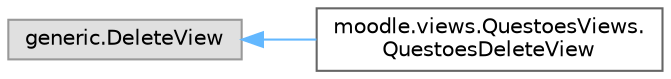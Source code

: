 digraph "Graphical Class Hierarchy"
{
 // INTERACTIVE_SVG=YES
 // LATEX_PDF_SIZE
  bgcolor="transparent";
  edge [fontname=Helvetica,fontsize=10,labelfontname=Helvetica,labelfontsize=10];
  node [fontname=Helvetica,fontsize=10,shape=box,height=0.2,width=0.4];
  rankdir="LR";
  Node0 [label="generic.DeleteView",height=0.2,width=0.4,color="grey60", fillcolor="#E0E0E0", style="filled",tooltip=" "];
  Node0 -> Node1 [dir="back",color="steelblue1",style="solid"];
  Node1 [label="moodle.views.QuestoesViews.\lQuestoesDeleteView",height=0.2,width=0.4,color="grey40", fillcolor="white", style="filled",URL="$classmoodle_1_1views_1_1_questoes_views_1_1_questoes_delete_view.html",tooltip=" "];
}
